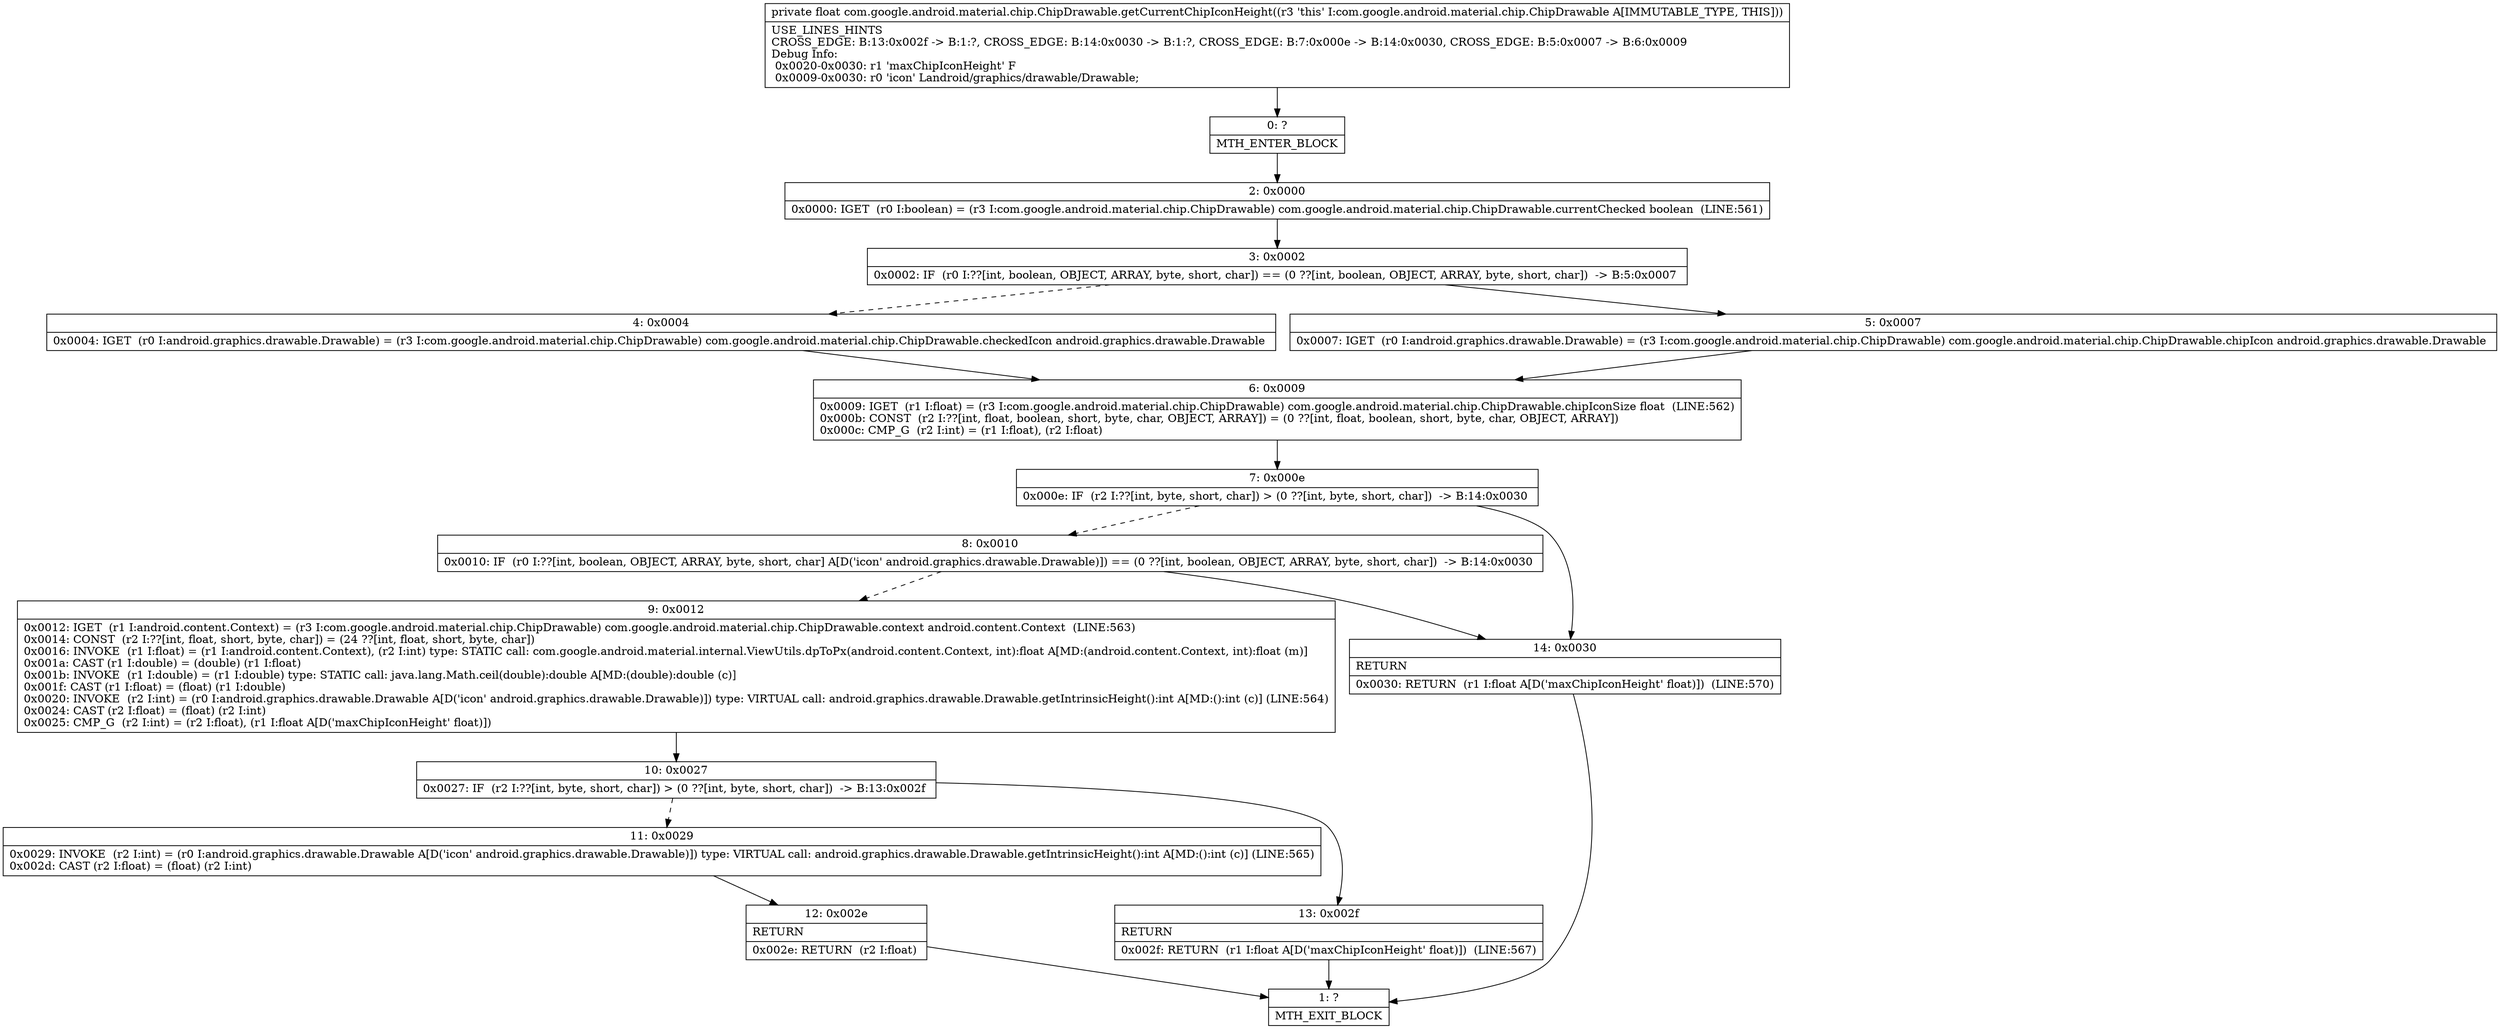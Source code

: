 digraph "CFG forcom.google.android.material.chip.ChipDrawable.getCurrentChipIconHeight()F" {
Node_0 [shape=record,label="{0\:\ ?|MTH_ENTER_BLOCK\l}"];
Node_2 [shape=record,label="{2\:\ 0x0000|0x0000: IGET  (r0 I:boolean) = (r3 I:com.google.android.material.chip.ChipDrawable) com.google.android.material.chip.ChipDrawable.currentChecked boolean  (LINE:561)\l}"];
Node_3 [shape=record,label="{3\:\ 0x0002|0x0002: IF  (r0 I:??[int, boolean, OBJECT, ARRAY, byte, short, char]) == (0 ??[int, boolean, OBJECT, ARRAY, byte, short, char])  \-\> B:5:0x0007 \l}"];
Node_4 [shape=record,label="{4\:\ 0x0004|0x0004: IGET  (r0 I:android.graphics.drawable.Drawable) = (r3 I:com.google.android.material.chip.ChipDrawable) com.google.android.material.chip.ChipDrawable.checkedIcon android.graphics.drawable.Drawable \l}"];
Node_6 [shape=record,label="{6\:\ 0x0009|0x0009: IGET  (r1 I:float) = (r3 I:com.google.android.material.chip.ChipDrawable) com.google.android.material.chip.ChipDrawable.chipIconSize float  (LINE:562)\l0x000b: CONST  (r2 I:??[int, float, boolean, short, byte, char, OBJECT, ARRAY]) = (0 ??[int, float, boolean, short, byte, char, OBJECT, ARRAY]) \l0x000c: CMP_G  (r2 I:int) = (r1 I:float), (r2 I:float) \l}"];
Node_7 [shape=record,label="{7\:\ 0x000e|0x000e: IF  (r2 I:??[int, byte, short, char]) \> (0 ??[int, byte, short, char])  \-\> B:14:0x0030 \l}"];
Node_8 [shape=record,label="{8\:\ 0x0010|0x0010: IF  (r0 I:??[int, boolean, OBJECT, ARRAY, byte, short, char] A[D('icon' android.graphics.drawable.Drawable)]) == (0 ??[int, boolean, OBJECT, ARRAY, byte, short, char])  \-\> B:14:0x0030 \l}"];
Node_9 [shape=record,label="{9\:\ 0x0012|0x0012: IGET  (r1 I:android.content.Context) = (r3 I:com.google.android.material.chip.ChipDrawable) com.google.android.material.chip.ChipDrawable.context android.content.Context  (LINE:563)\l0x0014: CONST  (r2 I:??[int, float, short, byte, char]) = (24 ??[int, float, short, byte, char]) \l0x0016: INVOKE  (r1 I:float) = (r1 I:android.content.Context), (r2 I:int) type: STATIC call: com.google.android.material.internal.ViewUtils.dpToPx(android.content.Context, int):float A[MD:(android.content.Context, int):float (m)]\l0x001a: CAST (r1 I:double) = (double) (r1 I:float) \l0x001b: INVOKE  (r1 I:double) = (r1 I:double) type: STATIC call: java.lang.Math.ceil(double):double A[MD:(double):double (c)]\l0x001f: CAST (r1 I:float) = (float) (r1 I:double) \l0x0020: INVOKE  (r2 I:int) = (r0 I:android.graphics.drawable.Drawable A[D('icon' android.graphics.drawable.Drawable)]) type: VIRTUAL call: android.graphics.drawable.Drawable.getIntrinsicHeight():int A[MD:():int (c)] (LINE:564)\l0x0024: CAST (r2 I:float) = (float) (r2 I:int) \l0x0025: CMP_G  (r2 I:int) = (r2 I:float), (r1 I:float A[D('maxChipIconHeight' float)]) \l}"];
Node_10 [shape=record,label="{10\:\ 0x0027|0x0027: IF  (r2 I:??[int, byte, short, char]) \> (0 ??[int, byte, short, char])  \-\> B:13:0x002f \l}"];
Node_11 [shape=record,label="{11\:\ 0x0029|0x0029: INVOKE  (r2 I:int) = (r0 I:android.graphics.drawable.Drawable A[D('icon' android.graphics.drawable.Drawable)]) type: VIRTUAL call: android.graphics.drawable.Drawable.getIntrinsicHeight():int A[MD:():int (c)] (LINE:565)\l0x002d: CAST (r2 I:float) = (float) (r2 I:int) \l}"];
Node_12 [shape=record,label="{12\:\ 0x002e|RETURN\l|0x002e: RETURN  (r2 I:float) \l}"];
Node_1 [shape=record,label="{1\:\ ?|MTH_EXIT_BLOCK\l}"];
Node_13 [shape=record,label="{13\:\ 0x002f|RETURN\l|0x002f: RETURN  (r1 I:float A[D('maxChipIconHeight' float)])  (LINE:567)\l}"];
Node_14 [shape=record,label="{14\:\ 0x0030|RETURN\l|0x0030: RETURN  (r1 I:float A[D('maxChipIconHeight' float)])  (LINE:570)\l}"];
Node_5 [shape=record,label="{5\:\ 0x0007|0x0007: IGET  (r0 I:android.graphics.drawable.Drawable) = (r3 I:com.google.android.material.chip.ChipDrawable) com.google.android.material.chip.ChipDrawable.chipIcon android.graphics.drawable.Drawable \l}"];
MethodNode[shape=record,label="{private float com.google.android.material.chip.ChipDrawable.getCurrentChipIconHeight((r3 'this' I:com.google.android.material.chip.ChipDrawable A[IMMUTABLE_TYPE, THIS]))  | USE_LINES_HINTS\lCROSS_EDGE: B:13:0x002f \-\> B:1:?, CROSS_EDGE: B:14:0x0030 \-\> B:1:?, CROSS_EDGE: B:7:0x000e \-\> B:14:0x0030, CROSS_EDGE: B:5:0x0007 \-\> B:6:0x0009\lDebug Info:\l  0x0020\-0x0030: r1 'maxChipIconHeight' F\l  0x0009\-0x0030: r0 'icon' Landroid\/graphics\/drawable\/Drawable;\l}"];
MethodNode -> Node_0;Node_0 -> Node_2;
Node_2 -> Node_3;
Node_3 -> Node_4[style=dashed];
Node_3 -> Node_5;
Node_4 -> Node_6;
Node_6 -> Node_7;
Node_7 -> Node_8[style=dashed];
Node_7 -> Node_14;
Node_8 -> Node_9[style=dashed];
Node_8 -> Node_14;
Node_9 -> Node_10;
Node_10 -> Node_11[style=dashed];
Node_10 -> Node_13;
Node_11 -> Node_12;
Node_12 -> Node_1;
Node_13 -> Node_1;
Node_14 -> Node_1;
Node_5 -> Node_6;
}

